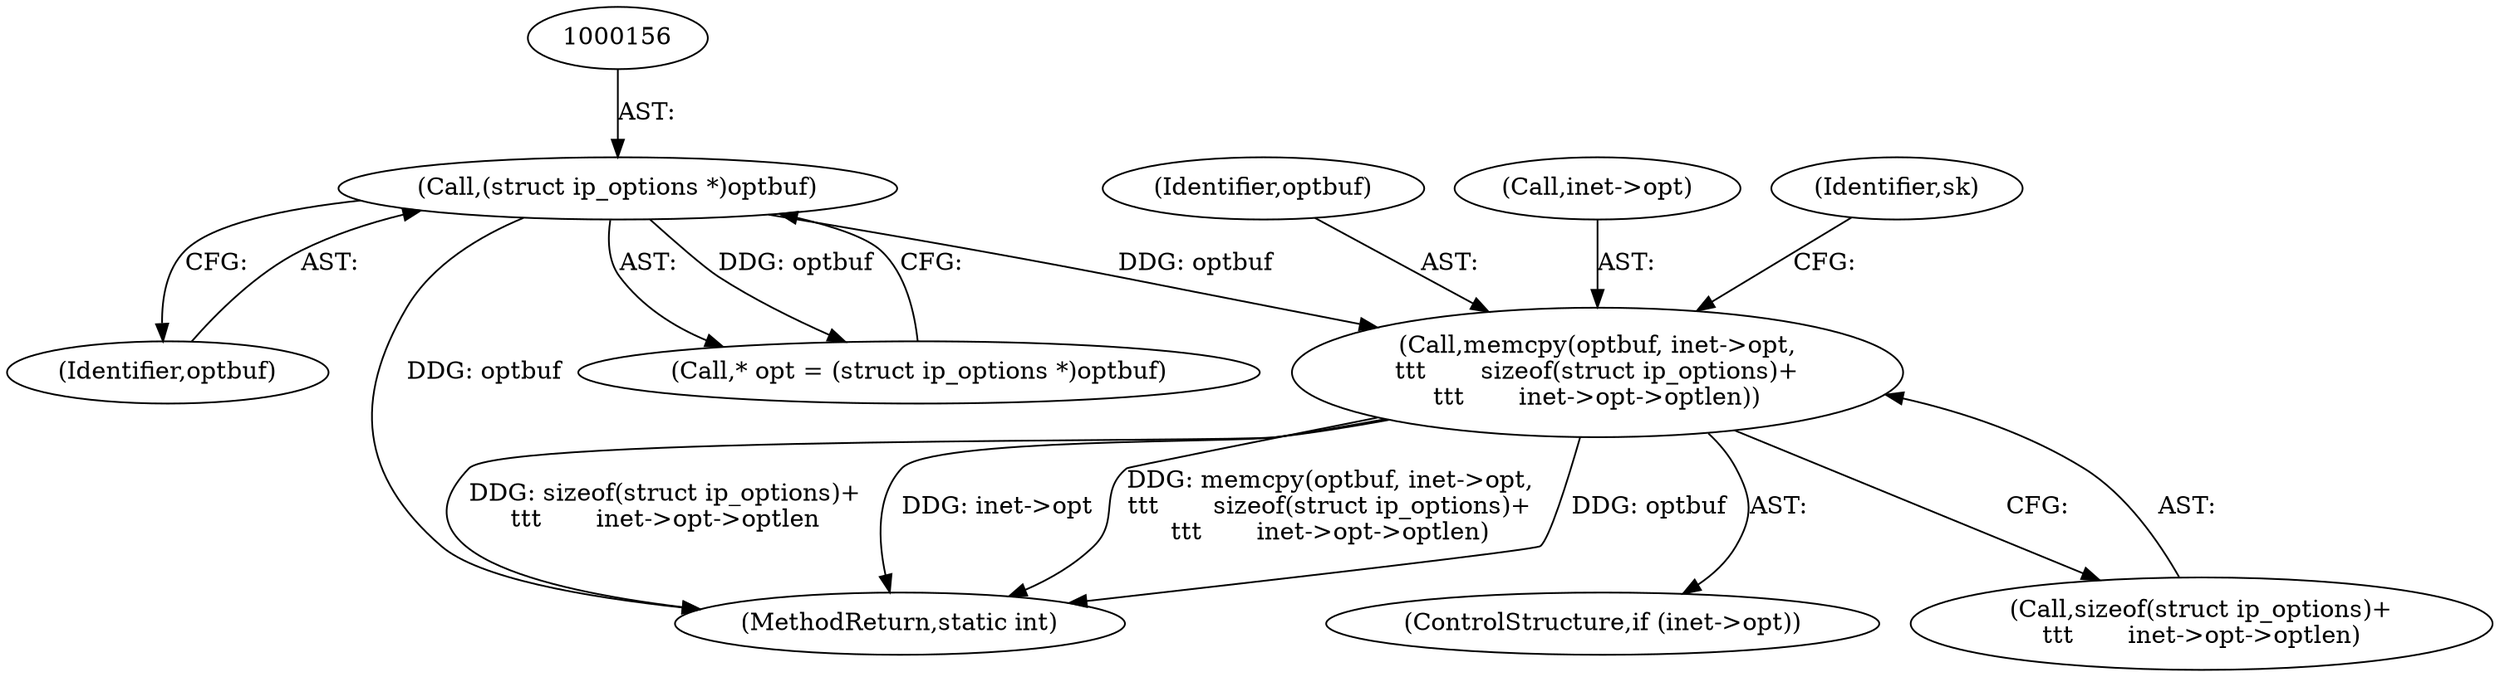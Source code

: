 digraph "0_linux_f6d8bd051c391c1c0458a30b2a7abcd939329259_25@API" {
"1000167" [label="(Call,memcpy(optbuf, inet->opt,\n\t\t\t       sizeof(struct ip_options)+\n\t\t\t       inet->opt->optlen))"];
"1000155" [label="(Call,(struct ip_options *)optbuf)"];
"1000153" [label="(Call,* opt = (struct ip_options *)optbuf)"];
"1000155" [label="(Call,(struct ip_options *)optbuf)"];
"1000157" [label="(Identifier,optbuf)"];
"1000698" [label="(MethodReturn,static int)"];
"1000168" [label="(Identifier,optbuf)"];
"1000163" [label="(ControlStructure,if (inet->opt))"];
"1000172" [label="(Call,sizeof(struct ip_options)+\n\t\t\t       inet->opt->optlen)"];
"1000169" [label="(Call,inet->opt)"];
"1000181" [label="(Identifier,sk)"];
"1000167" [label="(Call,memcpy(optbuf, inet->opt,\n\t\t\t       sizeof(struct ip_options)+\n\t\t\t       inet->opt->optlen))"];
"1000167" -> "1000163"  [label="AST: "];
"1000167" -> "1000172"  [label="CFG: "];
"1000168" -> "1000167"  [label="AST: "];
"1000169" -> "1000167"  [label="AST: "];
"1000172" -> "1000167"  [label="AST: "];
"1000181" -> "1000167"  [label="CFG: "];
"1000167" -> "1000698"  [label="DDG: optbuf"];
"1000167" -> "1000698"  [label="DDG: sizeof(struct ip_options)+\n\t\t\t       inet->opt->optlen"];
"1000167" -> "1000698"  [label="DDG: inet->opt"];
"1000167" -> "1000698"  [label="DDG: memcpy(optbuf, inet->opt,\n\t\t\t       sizeof(struct ip_options)+\n\t\t\t       inet->opt->optlen)"];
"1000155" -> "1000167"  [label="DDG: optbuf"];
"1000155" -> "1000153"  [label="AST: "];
"1000155" -> "1000157"  [label="CFG: "];
"1000156" -> "1000155"  [label="AST: "];
"1000157" -> "1000155"  [label="AST: "];
"1000153" -> "1000155"  [label="CFG: "];
"1000155" -> "1000698"  [label="DDG: optbuf"];
"1000155" -> "1000153"  [label="DDG: optbuf"];
}
